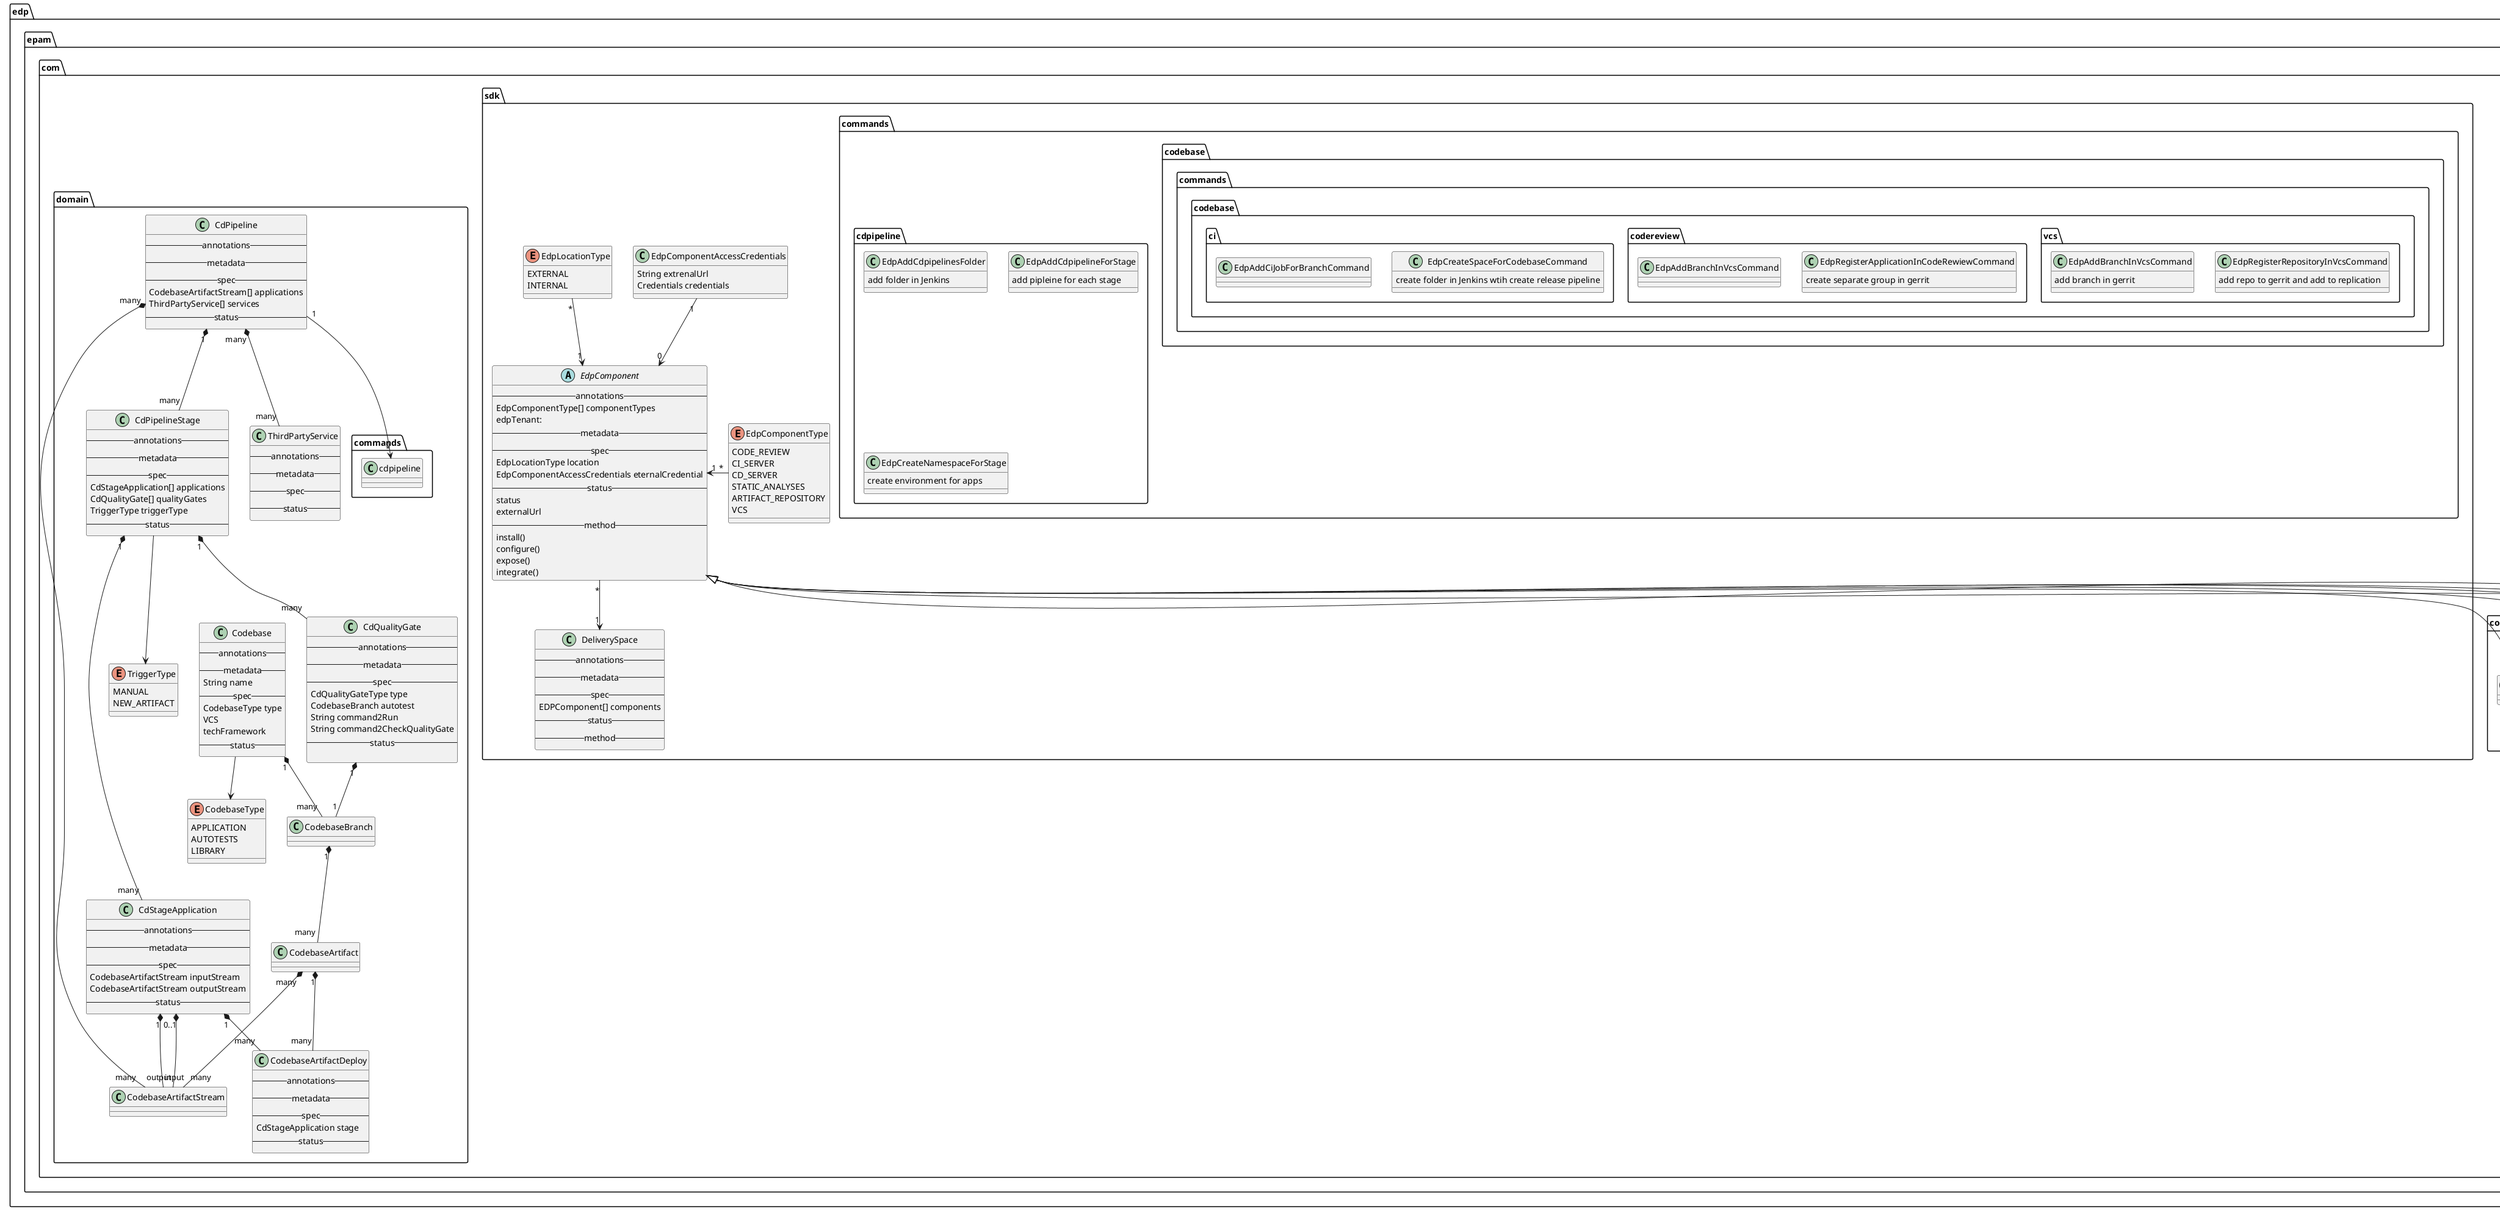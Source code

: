 
@startuml

package edp.epam.com {

  package sdk {
    class DeliverySpace {
      -- annotations --
      -- metadata --
      -- spec --
      EDPComponent[] components
      -- status --
      -- method --
    }


    enum EdpComponentType {
      CODE_REVIEW
      CI_SERVER
      CD_SERVER
      STATIC_ANALYSES
      ARTIFACT_REPOSITORY
      VCS
    }

    EdpComponentType "*" -left-> "1" EdpComponent

    enum EdpLocationType {
      EXTERNAL
      INTERNAL
    }
    EdpLocationType "*" --> "1" EdpComponent

    class EdpComponentAccessCredentials {
      String extrenalUrl
      Credentials credentials
    }
    EdpComponentAccessCredentials "1" --> "0" EdpComponent


    abstract class EdpComponent {
      -- annotations --
      EdpComponentType[] componentTypes
      edpTenant:
      -- metadata --
      -- spec --
      EdpLocationType location
      EdpComponentAccessCredentials eternalCredential
      -- status --
      status
      externalUrl
      -- method --
      install()
      configure()
      expose()
      integrate()
    }
    EdpComponent "*" --> "1" DeliverySpace

    package commands.codebase {
      package commands.codebase.vcs {
        class EdpRegisterRepositoryInVcsCommand {
          add repo to gerrit and add to replication
        }
        class EdpAddBranchInVcsCommand {
          add branch in gerrit
        }
      }
      package commands.codebase.codereview {
        class EdpRegisterApplicationInCodeRewiewCommand {
          create separate group in gerrit
        }
        class EdpAddBranchInVcsCommand {
        }
      }
      package commands.codebase.ci {
        class EdpCreateSpaceForCodebaseCommand {
          create folder in Jenkins wtih create release pipeline
        }
        class EdpAddCiJobForBranchCommand {
        }
      }
    }
    package commands.cdpipeline {
      class EdpAddCdpipelinesFolder {
        add folder in Jenkins
      }
      class EdpAddCdpipelineForStage {
        add pipleine for each stage
      }
      class EdpCreateNamespaceForStage {
        create environment for apps
      }
    }
  }

  package domain {


    class Codebase {
      -- annotations --
      -- metadata --
      String name
      -- spec --
      CodebaseType type
      VCS
      techFramework
      -- status --
    }

    enum CodebaseType {
      APPLICATION
      AUTOTESTS
      LIBRARY
    }
    Codebase --> CodebaseType


    class ThirdPartyService {
      -- annotations --
      -- metadata --
      -- spec --
      -- status --
    }

    class CodebaseBranch {
    }
    Codebase "1" *-- "many" CodebaseBranch


    class CodebaseArtifact {
    }
    CodebaseBranch "1" *-- "many" CodebaseArtifact

    class CodebaseArtifactStream {
    }
    CodebaseArtifact "many" *-- "many" CodebaseArtifactStream


    class CodebaseArtifactDeploy {
      -- annotations --
      -- metadata --
      -- spec --
        CdStageApplication stage
      -- status --
    }
    CodebaseArtifact "1" *-- "many" CodebaseArtifactDeploy

    class CdPipeline {
      -- annotations --
      -- metadata --
      -- spec --
        CodebaseArtifactStream[] applications
        ThirdPartyService[] services
      -- status --
    }
    CdPipeline "1" --> "*" commands.cdpipeline
    CdPipeline "many" *-- "many" CodebaseArtifactStream
    CdPipeline "many" *-- "many" ThirdPartyService

    class CdPipelineStage {
      -- annotations --
      -- metadata --
      -- spec --
        CdStageApplication[] applications
        CdQualityGate[] qualityGates
        TriggerType triggerType
      -- status --
    }
    CdPipelineStage "1" *-- "many" CdStageApplication
    CdPipelineStage "1" *-- "many" CdQualityGate

    enum TriggerType {
      MANUAL
      NEW_ARTIFACT
    }
    CdPipelineStage --> TriggerType

    class CdStageApplication {
      -- annotations --
      -- metadata --
      -- spec --
        CodebaseArtifactStream inputStream
        CodebaseArtifactStream outputStream
      -- status --
    }
    CdStageApplication "1" *-- "input" CodebaseArtifactStream
    CdStageApplication "0..1" *-- "output" CodebaseArtifactStream
    CdStageApplication "1" *-- "many" CodebaseArtifactDeploy

    CdPipeline "1" *-- "many" CdPipelineStage

    class CdQualityGate {
      -- annotations --
      -- metadata --
      -- spec --
        CdQualityGateType type
        CodebaseBranch autotest
        String command2Run
        String command2CheckQualityGate
      -- status --

    }
    CdQualityGate "1" *-- "1" CodebaseBranch


  }

  package components {
    class Gerrit {
      -- annotations --
      componentTypes: CODE_REVIEW, VCS
      -- metadata --
      -- spec --
      -- status --
    }

    class Jenkins {
      -- annotations --
      componentClass: ciserver, cdServer
      -- metadata --
      -- spec --
      -- status --
    }

    class Nexus {
    }

    class Sonar {
    }

    class BitBucket {
    }


    class Gitlab {
    }
    EdpComponent<|--Gerrit
    EdpComponent<|--Jenkins
    EdpComponent<|--Nexus
    EdpComponent<|--Sonar
    EdpComponent<|--BitBucket
    EdpComponent<|--Gitlab
  }
}

@enduml